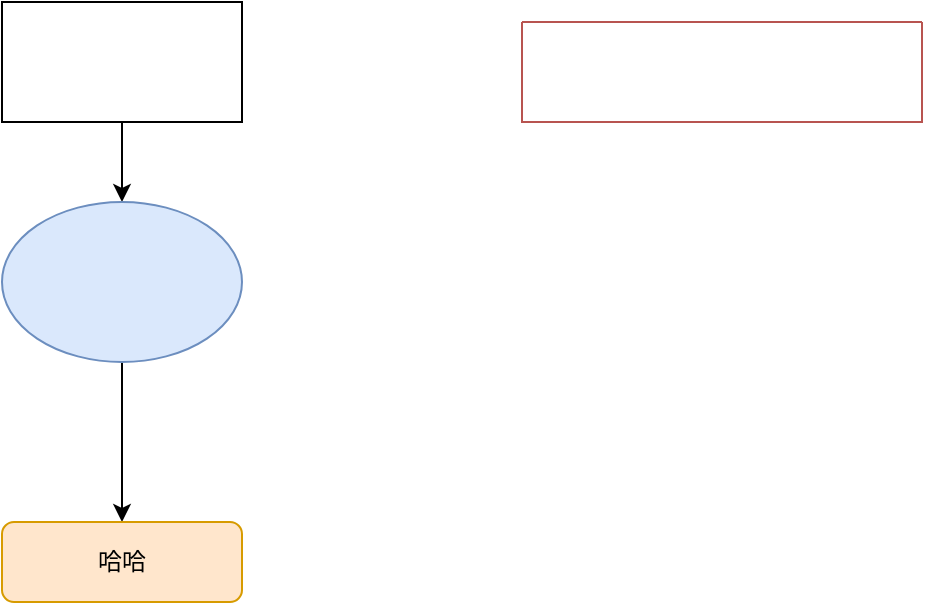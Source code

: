 <mxfile version="24.4.8" type="github">
  <diagram name="第 1 页" id="ZmrfIDEmr7-zzXH3b9oC">
    <mxGraphModel dx="1349" dy="463" grid="1" gridSize="10" guides="1" tooltips="1" connect="1" arrows="1" fold="1" page="1" pageScale="1" pageWidth="827" pageHeight="1169" math="0" shadow="0">
      <root>
        <mxCell id="0" />
        <mxCell id="1" parent="0" />
        <mxCell id="pFg-MiSF4HNmkLeRIT8W-5" style="edgeStyle=orthogonalEdgeStyle;rounded=0;orthogonalLoop=1;jettySize=auto;html=1;exitX=0.5;exitY=1;exitDx=0;exitDy=0;entryX=0.5;entryY=0;entryDx=0;entryDy=0;" edge="1" parent="1" source="pFg-MiSF4HNmkLeRIT8W-1" target="pFg-MiSF4HNmkLeRIT8W-2">
          <mxGeometry relative="1" as="geometry" />
        </mxCell>
        <mxCell id="pFg-MiSF4HNmkLeRIT8W-1" value="" style="rounded=0;whiteSpace=wrap;html=1;" vertex="1" parent="1">
          <mxGeometry x="260" y="100" width="120" height="60" as="geometry" />
        </mxCell>
        <mxCell id="pFg-MiSF4HNmkLeRIT8W-6" style="edgeStyle=orthogonalEdgeStyle;rounded=0;orthogonalLoop=1;jettySize=auto;html=1;exitX=0.5;exitY=1;exitDx=0;exitDy=0;entryX=0.5;entryY=0;entryDx=0;entryDy=0;" edge="1" parent="1" source="pFg-MiSF4HNmkLeRIT8W-2" target="pFg-MiSF4HNmkLeRIT8W-4">
          <mxGeometry relative="1" as="geometry" />
        </mxCell>
        <mxCell id="pFg-MiSF4HNmkLeRIT8W-2" value="" style="ellipse;whiteSpace=wrap;html=1;fillColor=#dae8fc;strokeColor=#6c8ebf;" vertex="1" parent="1">
          <mxGeometry x="260" y="200" width="120" height="80" as="geometry" />
        </mxCell>
        <mxCell id="pFg-MiSF4HNmkLeRIT8W-3" value="" style="swimlane;startSize=0;fillColor=#f8cecc;strokeColor=#b85450;gradientColor=default;" vertex="1" parent="1">
          <mxGeometry x="520" y="110" width="200" height="50" as="geometry" />
        </mxCell>
        <mxCell id="pFg-MiSF4HNmkLeRIT8W-4" value="哈哈" style="rounded=1;whiteSpace=wrap;html=1;fillColor=#ffe6cc;strokeColor=#d79b00;" vertex="1" parent="1">
          <mxGeometry x="260" y="360" width="120" height="40" as="geometry" />
        </mxCell>
      </root>
    </mxGraphModel>
  </diagram>
</mxfile>
